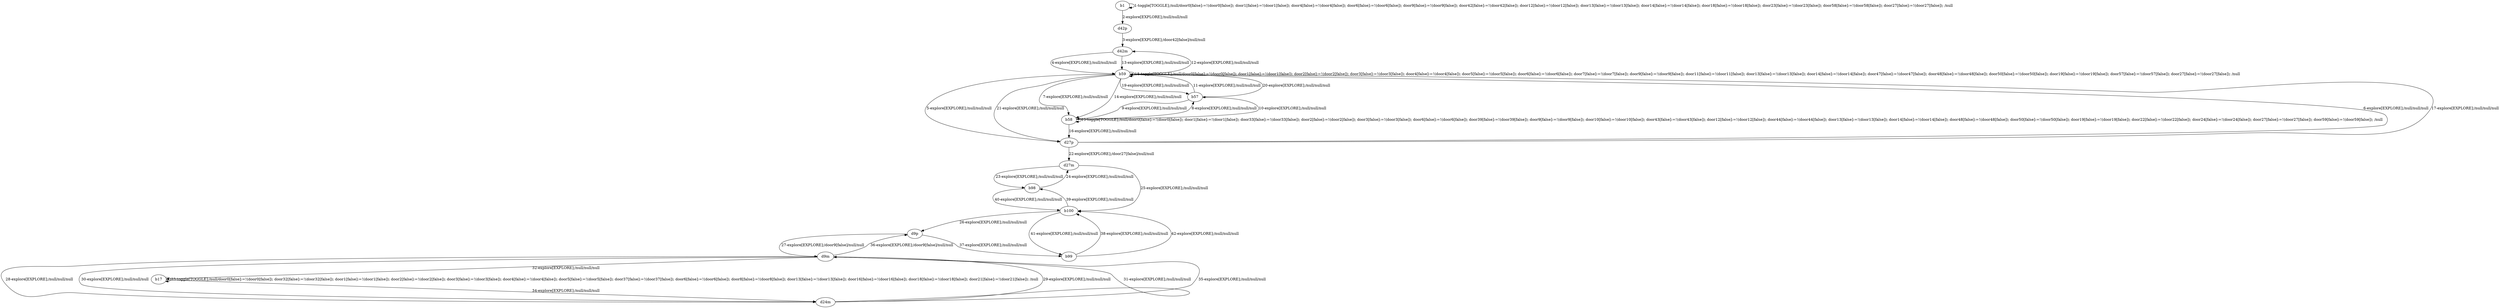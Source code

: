 # Total number of goals covered by this test: 1
# d9p --> b99

digraph g {
"b1" -> "b1" [label = "1-toggle[TOGGLE];/null/door0[false]:=!(door0[false]); door1[false]:=!(door1[false]); door4[false]:=!(door4[false]); door6[false]:=!(door6[false]); door9[false]:=!(door9[false]); door42[false]:=!(door42[false]); door12[false]:=!(door12[false]); door13[false]:=!(door13[false]); door14[false]:=!(door14[false]); door18[false]:=!(door18[false]); door23[false]:=!(door23[false]); door58[false]:=!(door58[false]); door27[false]:=!(door27[false]); /null"];
"b1" -> "d42p" [label = "2-explore[EXPLORE];/null/null/null"];
"d42p" -> "d42m" [label = "3-explore[EXPLORE];/door42[false]/null/null"];
"d42m" -> "b59" [label = "4-explore[EXPLORE];/null/null/null"];
"b59" -> "d27p" [label = "5-explore[EXPLORE];/null/null/null"];
"d27p" -> "b59" [label = "6-explore[EXPLORE];/null/null/null"];
"b59" -> "b58" [label = "7-explore[EXPLORE];/null/null/null"];
"b58" -> "b57" [label = "8-explore[EXPLORE];/null/null/null"];
"b57" -> "b58" [label = "9-explore[EXPLORE];/null/null/null"];
"b58" -> "b57" [label = "10-explore[EXPLORE];/null/null/null"];
"b57" -> "b59" [label = "11-explore[EXPLORE];/null/null/null"];
"b59" -> "d42m" [label = "12-explore[EXPLORE];/null/null/null"];
"d42m" -> "b59" [label = "13-explore[EXPLORE];/null/null/null"];
"b59" -> "b58" [label = "14-explore[EXPLORE];/null/null/null"];
"b58" -> "b58" [label = "15-toggle[TOGGLE];/null/door0[false]:=!(door0[false]); door1[false]:=!(door1[false]); door33[false]:=!(door33[false]); door2[false]:=!(door2[false]); door3[false]:=!(door3[false]); door6[false]:=!(door6[false]); door39[false]:=!(door39[false]); door9[false]:=!(door9[false]); door10[false]:=!(door10[false]); door43[false]:=!(door43[false]); door12[false]:=!(door12[false]); door44[false]:=!(door44[false]); door13[false]:=!(door13[false]); door14[false]:=!(door14[false]); door48[false]:=!(door48[false]); door50[false]:=!(door50[false]); door19[false]:=!(door19[false]); door22[false]:=!(door22[false]); door24[false]:=!(door24[false]); door27[false]:=!(door27[false]); door59[false]:=!(door59[false]); /null"];
"b58" -> "d27p" [label = "16-explore[EXPLORE];/null/null/null"];
"d27p" -> "b59" [label = "17-explore[EXPLORE];/null/null/null"];
"b59" -> "b59" [label = "18-toggle[TOGGLE];/null/door0[false]:=!(door0[false]); door1[false]:=!(door1[false]); door2[false]:=!(door2[false]); door3[false]:=!(door3[false]); door4[false]:=!(door4[false]); door5[false]:=!(door5[false]); door6[false]:=!(door6[false]); door7[false]:=!(door7[false]); door9[false]:=!(door9[false]); door11[false]:=!(door11[false]); door13[false]:=!(door13[false]); door14[false]:=!(door14[false]); door47[false]:=!(door47[false]); door48[false]:=!(door48[false]); door50[false]:=!(door50[false]); door19[false]:=!(door19[false]); door57[false]:=!(door57[false]); door27[false]:=!(door27[false]); /null"];
"b59" -> "b57" [label = "19-explore[EXPLORE];/null/null/null"];
"b57" -> "b59" [label = "20-explore[EXPLORE];/null/null/null"];
"b59" -> "d27p" [label = "21-explore[EXPLORE];/null/null/null"];
"d27p" -> "d27m" [label = "22-explore[EXPLORE];/door27[false]/null/null"];
"d27m" -> "b98" [label = "23-explore[EXPLORE];/null/null/null"];
"b98" -> "d27m" [label = "24-explore[EXPLORE];/null/null/null"];
"d27m" -> "b100" [label = "25-explore[EXPLORE];/null/null/null"];
"b100" -> "d9p" [label = "26-explore[EXPLORE];/null/null/null"];
"d9p" -> "d9m" [label = "27-explore[EXPLORE];/door9[false]/null/null"];
"d9m" -> "d24m" [label = "28-explore[EXPLORE];/null/null/null"];
"d24m" -> "d9m" [label = "29-explore[EXPLORE];/null/null/null"];
"d9m" -> "d24m" [label = "30-explore[EXPLORE];/null/null/null"];
"d24m" -> "d9m" [label = "31-explore[EXPLORE];/null/null/null"];
"d9m" -> "b17" [label = "32-explore[EXPLORE];/null/null/null"];
"b17" -> "b17" [label = "33-toggle[TOGGLE];/null/door0[false]:=!(door0[false]); door32[false]:=!(door32[false]); door1[false]:=!(door1[false]); door2[false]:=!(door2[false]); door3[false]:=!(door3[false]); door4[false]:=!(door4[false]); door5[false]:=!(door5[false]); door37[false]:=!(door37[false]); door6[false]:=!(door6[false]); door8[false]:=!(door8[false]); door13[false]:=!(door13[false]); door16[false]:=!(door16[false]); door18[false]:=!(door18[false]); door21[false]:=!(door21[false]); /null"];
"b17" -> "d24m" [label = "34-explore[EXPLORE];/null/null/null"];
"d24m" -> "d9m" [label = "35-explore[EXPLORE];/null/null/null"];
"d9m" -> "d9p" [label = "36-explore[EXPLORE];/door9[false]/null/null"];
"d9p" -> "b99" [label = "37-explore[EXPLORE];/null/null/null"];
"b99" -> "b100" [label = "38-explore[EXPLORE];/null/null/null"];
"b100" -> "b98" [label = "39-explore[EXPLORE];/null/null/null"];
"b98" -> "b100" [label = "40-explore[EXPLORE];/null/null/null"];
"b100" -> "b99" [label = "41-explore[EXPLORE];/null/null/null"];
"b99" -> "b100" [label = "42-explore[EXPLORE];/null/null/null"];
}